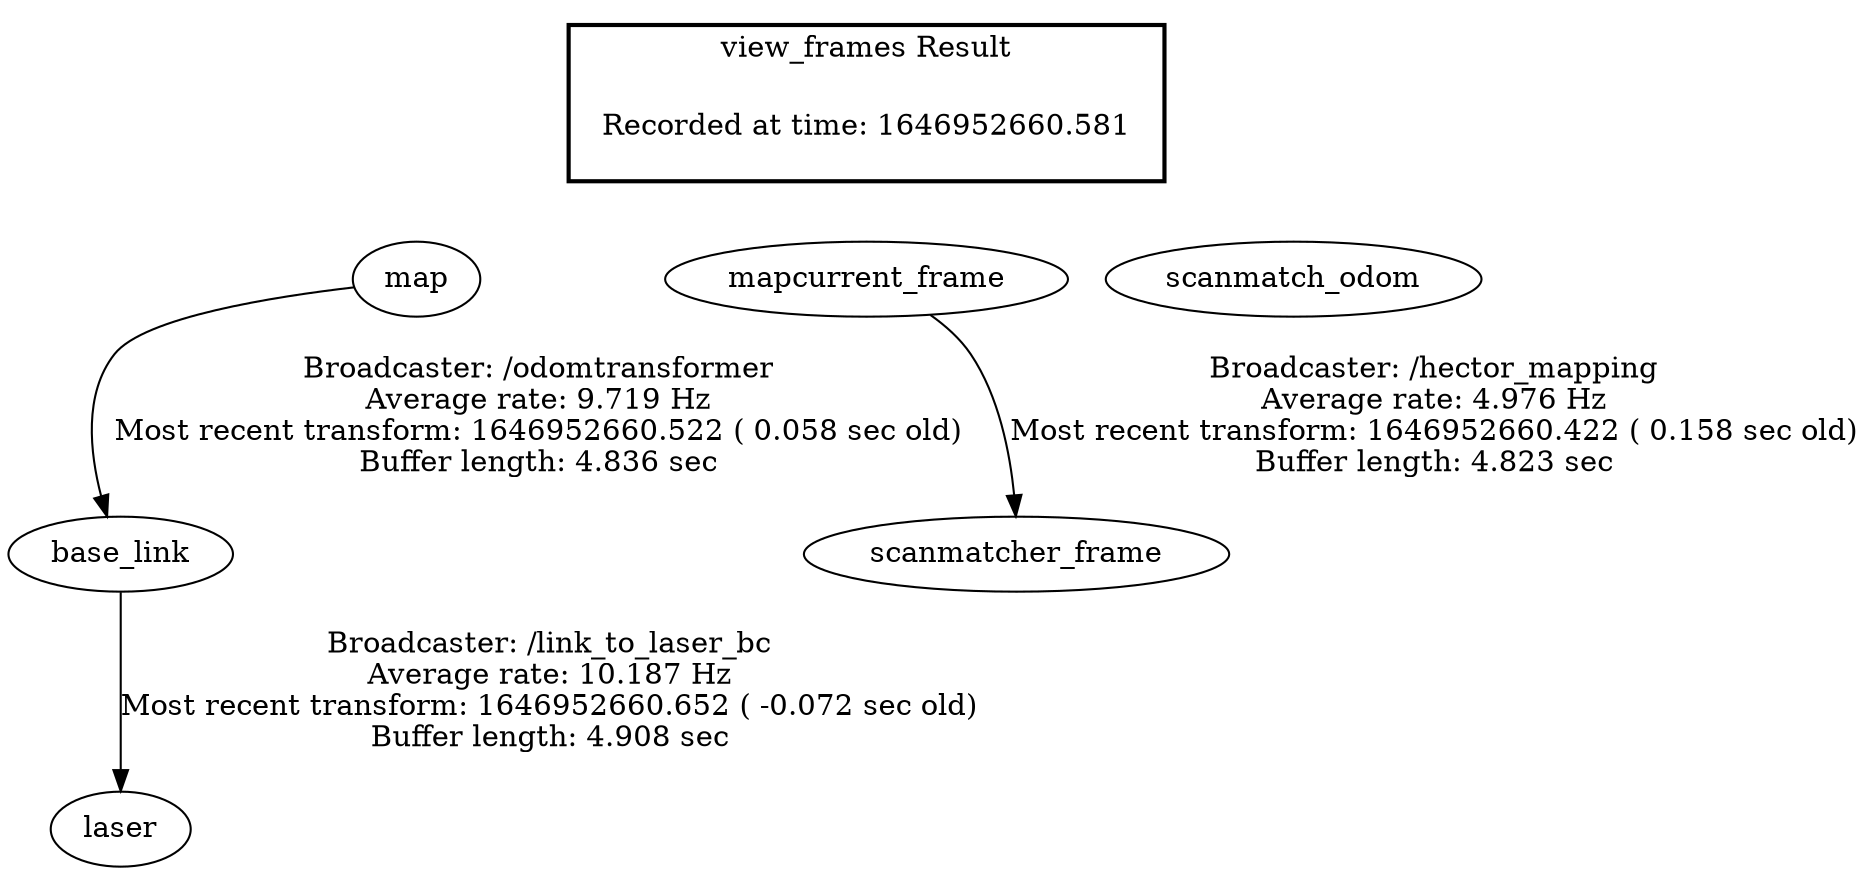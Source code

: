 digraph G {
"base_link" -> "laser"[label="Broadcaster: /link_to_laser_bc\nAverage rate: 10.187 Hz\nMost recent transform: 1646952660.652 ( -0.072 sec old)\nBuffer length: 4.908 sec\n"];
"map" -> "base_link"[label="Broadcaster: /odomtransformer\nAverage rate: 9.719 Hz\nMost recent transform: 1646952660.522 ( 0.058 sec old)\nBuffer length: 4.836 sec\n"];
"mapcurrent_frame" -> "scanmatcher_frame"[label="Broadcaster: /hector_mapping\nAverage rate: 4.976 Hz\nMost recent transform: 1646952660.422 ( 0.158 sec old)\nBuffer length: 4.823 sec\n"];
edge [style=invis];
 subgraph cluster_legend { style=bold; color=black; label ="view_frames Result";
"Recorded at time: 1646952660.581"[ shape=plaintext ] ;
 }->"mapcurrent_frame";
edge [style=invis];
 subgraph cluster_legend { style=bold; color=black; label ="view_frames Result";
"Recorded at time: 1646952660.581"[ shape=plaintext ] ;
 }->"scanmatch_odom";
edge [style=invis];
 subgraph cluster_legend { style=bold; color=black; label ="view_frames Result";
"Recorded at time: 1646952660.581"[ shape=plaintext ] ;
 }->"map";
}